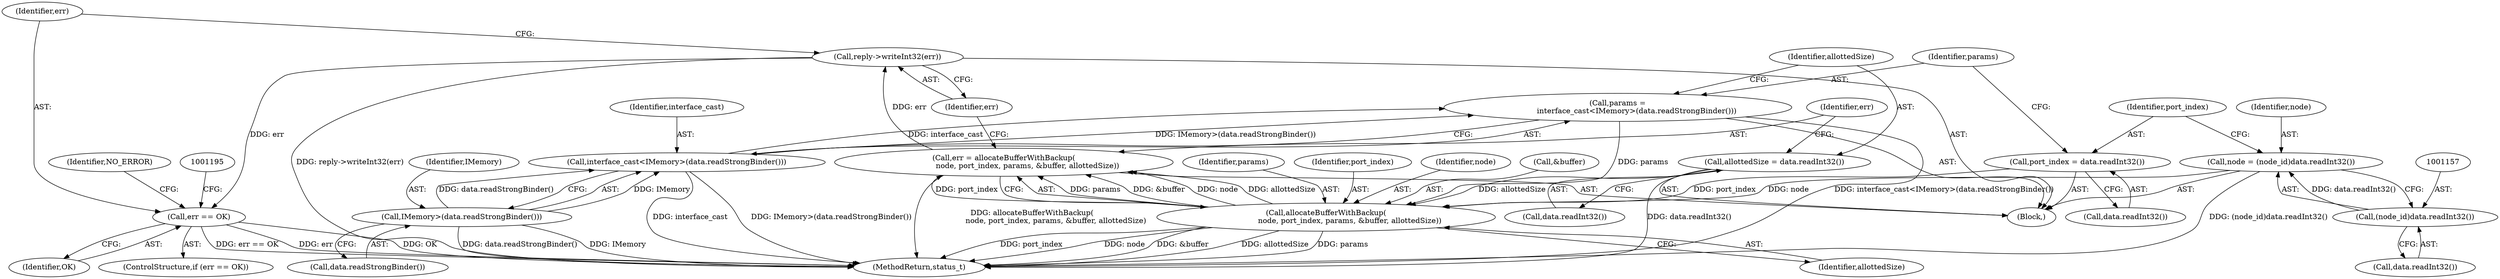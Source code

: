 digraph "0_Android_0bb5ced60304da7f61478ffd359e7ba65d72f181@API" {
"1001186" [label="(Call,reply->writeInt32(err))"];
"1001177" [label="(Call,err = allocateBufferWithBackup(\n                    node, port_index, params, &buffer, allottedSize))"];
"1001179" [label="(Call,allocateBufferWithBackup(\n                    node, port_index, params, &buffer, allottedSize))"];
"1001154" [label="(Call,node = (node_id)data.readInt32())"];
"1001156" [label="(Call,(node_id)data.readInt32())"];
"1001160" [label="(Call,port_index = data.readInt32())"];
"1001164" [label="(Call,params =\n                interface_cast<IMemory>(data.readStrongBinder()))"];
"1001166" [label="(Call,interface_cast<IMemory>(data.readStrongBinder()))"];
"1001168" [label="(Call,IMemory>(data.readStrongBinder()))"];
"1001172" [label="(Call,allottedSize = data.readInt32())"];
"1001189" [label="(Call,err == OK)"];
"1001180" [label="(Identifier,node)"];
"1001165" [label="(Identifier,params)"];
"1001191" [label="(Identifier,OK)"];
"1001170" [label="(Call,data.readStrongBinder())"];
"1001179" [label="(Call,allocateBufferWithBackup(\n                    node, port_index, params, &buffer, allottedSize))"];
"1001166" [label="(Call,interface_cast<IMemory>(data.readStrongBinder()))"];
"1001160" [label="(Call,port_index = data.readInt32())"];
"1001189" [label="(Call,err == OK)"];
"1001190" [label="(Identifier,err)"];
"1001169" [label="(Identifier,IMemory)"];
"1001167" [label="(Identifier,interface_cast)"];
"1001156" [label="(Call,(node_id)data.readInt32())"];
"1001158" [label="(Call,data.readInt32())"];
"1001168" [label="(Call,IMemory>(data.readStrongBinder()))"];
"1001183" [label="(Call,&buffer)"];
"1001186" [label="(Call,reply->writeInt32(err))"];
"1001161" [label="(Identifier,port_index)"];
"1001178" [label="(Identifier,err)"];
"1001154" [label="(Call,node = (node_id)data.readInt32())"];
"1001177" [label="(Call,err = allocateBufferWithBackup(\n                    node, port_index, params, &buffer, allottedSize))"];
"1001182" [label="(Identifier,params)"];
"1001173" [label="(Identifier,allottedSize)"];
"1001162" [label="(Call,data.readInt32())"];
"1001155" [label="(Identifier,node)"];
"1001181" [label="(Identifier,port_index)"];
"1001172" [label="(Call,allottedSize = data.readInt32())"];
"1001174" [label="(Call,data.readInt32())"];
"1001148" [label="(Block,)"];
"1001188" [label="(ControlStructure,if (err == OK))"];
"1001198" [label="(Identifier,NO_ERROR)"];
"1001353" [label="(MethodReturn,status_t)"];
"1001185" [label="(Identifier,allottedSize)"];
"1001164" [label="(Call,params =\n                interface_cast<IMemory>(data.readStrongBinder()))"];
"1001187" [label="(Identifier,err)"];
"1001186" -> "1001148"  [label="AST: "];
"1001186" -> "1001187"  [label="CFG: "];
"1001187" -> "1001186"  [label="AST: "];
"1001190" -> "1001186"  [label="CFG: "];
"1001186" -> "1001353"  [label="DDG: reply->writeInt32(err)"];
"1001177" -> "1001186"  [label="DDG: err"];
"1001186" -> "1001189"  [label="DDG: err"];
"1001177" -> "1001148"  [label="AST: "];
"1001177" -> "1001179"  [label="CFG: "];
"1001178" -> "1001177"  [label="AST: "];
"1001179" -> "1001177"  [label="AST: "];
"1001187" -> "1001177"  [label="CFG: "];
"1001177" -> "1001353"  [label="DDG: allocateBufferWithBackup(\n                    node, port_index, params, &buffer, allottedSize)"];
"1001179" -> "1001177"  [label="DDG: params"];
"1001179" -> "1001177"  [label="DDG: &buffer"];
"1001179" -> "1001177"  [label="DDG: node"];
"1001179" -> "1001177"  [label="DDG: allottedSize"];
"1001179" -> "1001177"  [label="DDG: port_index"];
"1001179" -> "1001185"  [label="CFG: "];
"1001180" -> "1001179"  [label="AST: "];
"1001181" -> "1001179"  [label="AST: "];
"1001182" -> "1001179"  [label="AST: "];
"1001183" -> "1001179"  [label="AST: "];
"1001185" -> "1001179"  [label="AST: "];
"1001179" -> "1001353"  [label="DDG: allottedSize"];
"1001179" -> "1001353"  [label="DDG: params"];
"1001179" -> "1001353"  [label="DDG: port_index"];
"1001179" -> "1001353"  [label="DDG: node"];
"1001179" -> "1001353"  [label="DDG: &buffer"];
"1001154" -> "1001179"  [label="DDG: node"];
"1001160" -> "1001179"  [label="DDG: port_index"];
"1001164" -> "1001179"  [label="DDG: params"];
"1001172" -> "1001179"  [label="DDG: allottedSize"];
"1001154" -> "1001148"  [label="AST: "];
"1001154" -> "1001156"  [label="CFG: "];
"1001155" -> "1001154"  [label="AST: "];
"1001156" -> "1001154"  [label="AST: "];
"1001161" -> "1001154"  [label="CFG: "];
"1001154" -> "1001353"  [label="DDG: (node_id)data.readInt32()"];
"1001156" -> "1001154"  [label="DDG: data.readInt32()"];
"1001156" -> "1001158"  [label="CFG: "];
"1001157" -> "1001156"  [label="AST: "];
"1001158" -> "1001156"  [label="AST: "];
"1001160" -> "1001148"  [label="AST: "];
"1001160" -> "1001162"  [label="CFG: "];
"1001161" -> "1001160"  [label="AST: "];
"1001162" -> "1001160"  [label="AST: "];
"1001165" -> "1001160"  [label="CFG: "];
"1001164" -> "1001148"  [label="AST: "];
"1001164" -> "1001166"  [label="CFG: "];
"1001165" -> "1001164"  [label="AST: "];
"1001166" -> "1001164"  [label="AST: "];
"1001173" -> "1001164"  [label="CFG: "];
"1001164" -> "1001353"  [label="DDG: interface_cast<IMemory>(data.readStrongBinder())"];
"1001166" -> "1001164"  [label="DDG: interface_cast"];
"1001166" -> "1001164"  [label="DDG: IMemory>(data.readStrongBinder())"];
"1001166" -> "1001168"  [label="CFG: "];
"1001167" -> "1001166"  [label="AST: "];
"1001168" -> "1001166"  [label="AST: "];
"1001166" -> "1001353"  [label="DDG: interface_cast"];
"1001166" -> "1001353"  [label="DDG: IMemory>(data.readStrongBinder())"];
"1001168" -> "1001166"  [label="DDG: IMemory"];
"1001168" -> "1001166"  [label="DDG: data.readStrongBinder()"];
"1001168" -> "1001170"  [label="CFG: "];
"1001169" -> "1001168"  [label="AST: "];
"1001170" -> "1001168"  [label="AST: "];
"1001168" -> "1001353"  [label="DDG: data.readStrongBinder()"];
"1001168" -> "1001353"  [label="DDG: IMemory"];
"1001172" -> "1001148"  [label="AST: "];
"1001172" -> "1001174"  [label="CFG: "];
"1001173" -> "1001172"  [label="AST: "];
"1001174" -> "1001172"  [label="AST: "];
"1001178" -> "1001172"  [label="CFG: "];
"1001172" -> "1001353"  [label="DDG: data.readInt32()"];
"1001189" -> "1001188"  [label="AST: "];
"1001189" -> "1001191"  [label="CFG: "];
"1001190" -> "1001189"  [label="AST: "];
"1001191" -> "1001189"  [label="AST: "];
"1001195" -> "1001189"  [label="CFG: "];
"1001198" -> "1001189"  [label="CFG: "];
"1001189" -> "1001353"  [label="DDG: err == OK"];
"1001189" -> "1001353"  [label="DDG: err"];
"1001189" -> "1001353"  [label="DDG: OK"];
}
